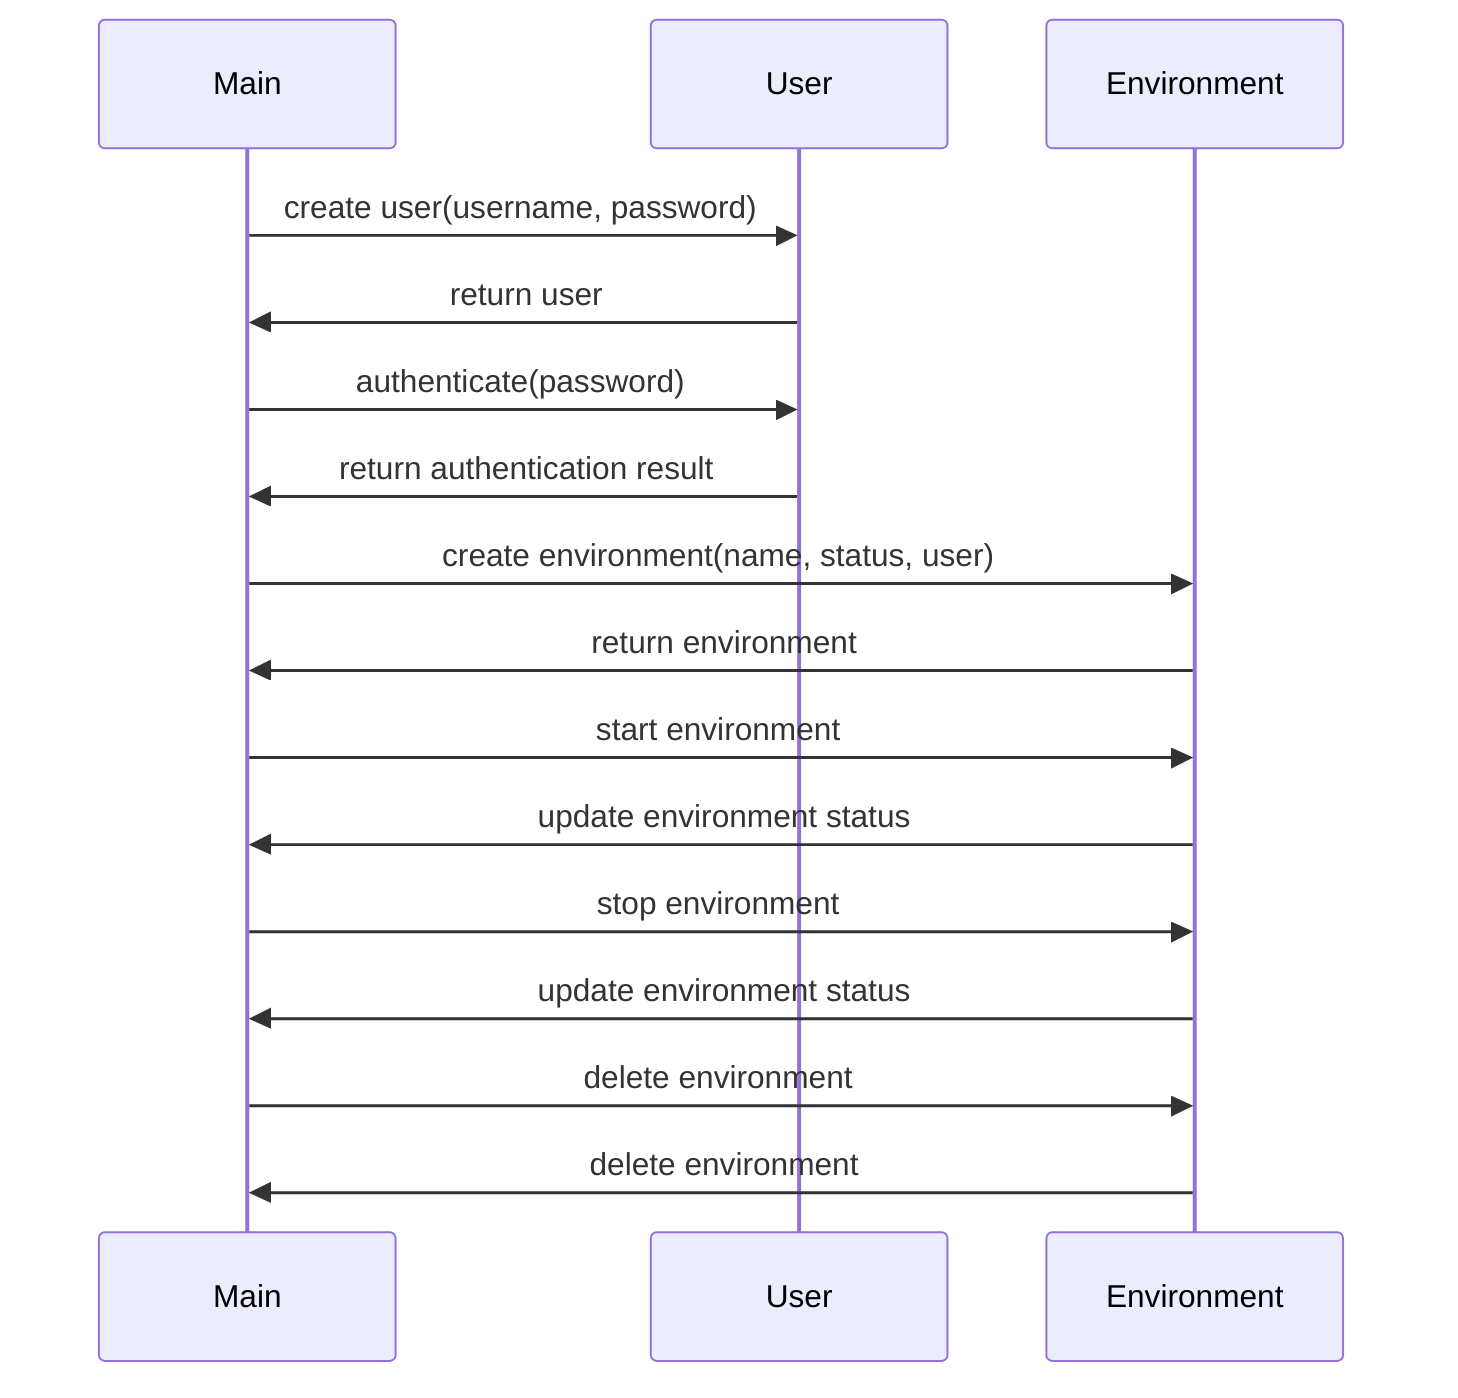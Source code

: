 sequenceDiagram
    participant M as Main
    participant U as User
    participant E as Environment
    M->>U: create user(username, password)
    U->>M: return user
    M->>U: authenticate(password)
    U->>M: return authentication result
    M->>E: create environment(name, status, user)
    E->>M: return environment
    M->>E: start environment
    E->>M: update environment status
    M->>E: stop environment
    E->>M: update environment status
    M->>E: delete environment
    E->>M: delete environment